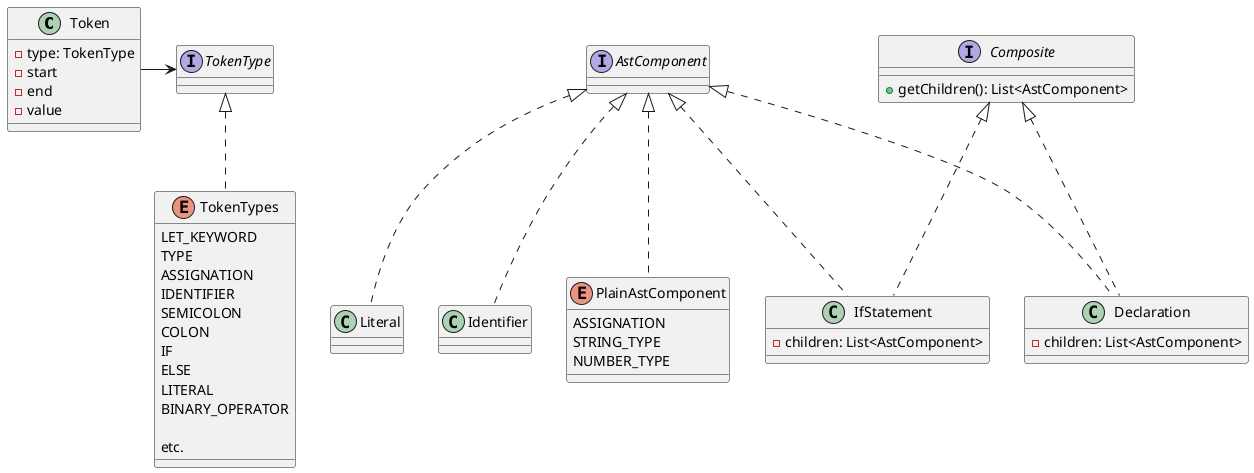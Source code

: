 @startuml
'interface Lexer {
'+ lex(char[]): List<Token>
'}
'interface Parser
'interface Interpreter {
'}

'class Runner

'class Token {
'TokenType type
'Integer start
'Integer end
'String value
'}

'interface Token {
'getStart(): Integer
'getEnd(): Integer
'getValue(): String
'}
'
'class StringToken implements Token {
'
'}
'
'class NumberToken implements Token {
'
'}

class Token {
- type: TokenType
- start
- end
- value
}
interface TokenType {
}
enum TokenTypes implements TokenType {
LET_KEYWORD
TYPE
ASSIGNATION
IDENTIFIER
SEMICOLON
COLON
IF
ELSE
LITERAL
BINARY_OPERATOR

etc.
}
Token -> TokenType

'class Ast {
'    AstType type
'    List<Ast> children
'}
'
'Ast --> AstType
'
'interface AstType {
'
'}

'enum AstTypes implements AstType {
'    DECLARATION
'    ASSIGNATION
'    LITERAL
'    VALUE
'    STRING_TYPE
'    NUMBER_TYPE
'    IDENTIFIER
'    IF_STATEMENT
'    BINARY_EXPRESSION
'    BLOCK_STATEMENT
'
'}

'Ast *-> Ast

'Runner --> Lexer
'Runner --> Parser
'Runner --> Interpreter

'Ast *-> Token
'
'Lexer --> Token
'Parser --> Token
'Parser --> Ast
'Interpreter --> Ast

interface AstComponent {

}

class Literal implements AstComponent
class Identifier implements AstComponent

class Declaration implements AstComponent, Composite {
- children: List<AstComponent>
}
class IfStatement implements AstComponent, Composite {
- children: List<AstComponent>
}

interface Composite {
+ getChildren(): List<AstComponent>
}

enum PlainAstComponent implements AstComponent {
    ASSIGNATION
    STRING_TYPE
    NUMBER_TYPE
}

@enduml